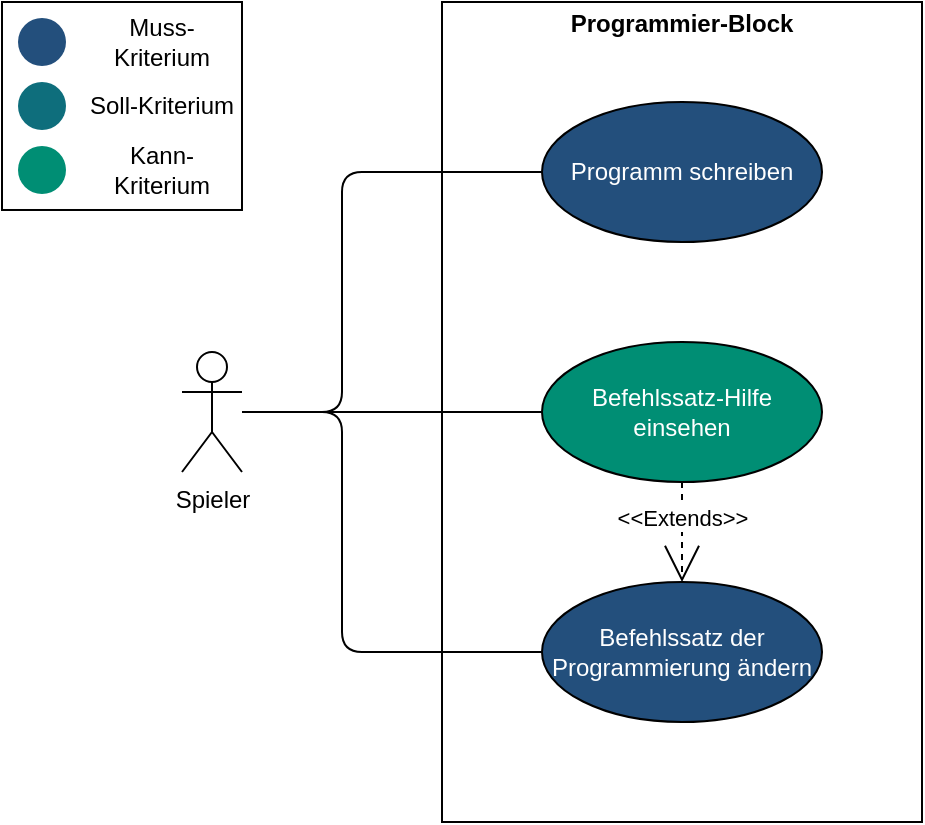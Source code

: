 <mxfile version="22.1.4" type="github">
  <diagram name="Seite-1" id="QqYlVoBG6kU6dthMpLXk">
    <mxGraphModel dx="1704" dy="471" grid="1" gridSize="10" guides="1" tooltips="1" connect="1" arrows="1" fold="1" page="1" pageScale="1" pageWidth="827" pageHeight="1169" math="0" shadow="0">
      <root>
        <mxCell id="0" />
        <mxCell id="1" parent="0" />
        <mxCell id="9Y9J-UEAxCPge8LL9L1X-1" value="&lt;p style=&quot;margin: 0px ; margin-top: 4px ; text-align: center&quot;&gt;&lt;b&gt;Programmier-Block&lt;/b&gt;&lt;/p&gt;&lt;div style=&quot;height: 2px&quot;&gt;&lt;/div&gt;" style="verticalAlign=top;align=left;overflow=fill;fontSize=12;fontFamily=Helvetica;html=1;" parent="1" vertex="1">
          <mxGeometry x="130" width="240" height="410" as="geometry" />
        </mxCell>
        <mxCell id="2_NRH9Znsnw-WcC0HDQT-1" style="edgeStyle=orthogonalEdgeStyle;rounded=1;orthogonalLoop=1;jettySize=auto;html=1;endArrow=none;endFill=0;strokeColor=default;" parent="1" source="9Y9J-UEAxCPge8LL9L1X-7" target="9Y9J-UEAxCPge8LL9L1X-9" edge="1">
          <mxGeometry relative="1" as="geometry">
            <Array as="points">
              <mxPoint x="80" y="205" />
              <mxPoint x="80" y="85" />
            </Array>
          </mxGeometry>
        </mxCell>
        <mxCell id="2_NRH9Znsnw-WcC0HDQT-2" style="edgeStyle=orthogonalEdgeStyle;shape=connector;rounded=1;orthogonalLoop=1;jettySize=auto;html=1;labelBackgroundColor=default;strokeColor=default;align=center;verticalAlign=middle;fontFamily=Helvetica;fontSize=11;fontColor=default;endArrow=none;endFill=0;" parent="1" source="9Y9J-UEAxCPge8LL9L1X-7" target="9Y9J-UEAxCPge8LL9L1X-18" edge="1">
          <mxGeometry relative="1" as="geometry">
            <Array as="points">
              <mxPoint x="50" y="205" />
              <mxPoint x="50" y="205" />
            </Array>
          </mxGeometry>
        </mxCell>
        <mxCell id="2_NRH9Znsnw-WcC0HDQT-3" style="edgeStyle=orthogonalEdgeStyle;shape=connector;rounded=1;orthogonalLoop=1;jettySize=auto;html=1;labelBackgroundColor=default;strokeColor=default;align=center;verticalAlign=middle;fontFamily=Helvetica;fontSize=11;fontColor=default;endArrow=none;endFill=0;" parent="1" source="9Y9J-UEAxCPge8LL9L1X-7" target="9Y9J-UEAxCPge8LL9L1X-16" edge="1">
          <mxGeometry relative="1" as="geometry">
            <Array as="points">
              <mxPoint x="80" y="205" />
              <mxPoint x="80" y="325" />
            </Array>
          </mxGeometry>
        </mxCell>
        <mxCell id="9Y9J-UEAxCPge8LL9L1X-7" value="Spieler" style="shape=umlActor;verticalLabelPosition=bottom;labelBackgroundColor=#ffffff;verticalAlign=top;html=1;outlineConnect=0;" parent="1" vertex="1">
          <mxGeometry y="175" width="30" height="60" as="geometry" />
        </mxCell>
        <mxCell id="9Y9J-UEAxCPge8LL9L1X-9" value="Programm schreiben" style="ellipse;whiteSpace=wrap;html=1;fillColor=#234f7c;fontColor=#FFFFFF;" parent="1" vertex="1">
          <mxGeometry x="180" y="50" width="140" height="70" as="geometry" />
        </mxCell>
        <mxCell id="9Y9J-UEAxCPge8LL9L1X-16" value="Befehlssatz der Programmierung ändern" style="ellipse;whiteSpace=wrap;html=1;fillColor=#234f7c;fontColor=#FFFFFF;" parent="1" vertex="1">
          <mxGeometry x="180" y="290" width="140" height="70" as="geometry" />
        </mxCell>
        <mxCell id="9Y9J-UEAxCPge8LL9L1X-18" value="Befehlssatz-Hilfe einsehen" style="ellipse;whiteSpace=wrap;html=1;fillColor=#008e74;fontColor=#FFFFFF;" parent="1" vertex="1">
          <mxGeometry x="180" y="170" width="140" height="70" as="geometry" />
        </mxCell>
        <mxCell id="9Y9J-UEAxCPge8LL9L1X-19" value="&amp;lt;&amp;lt;Extends&lt;span style=&quot;color: rgb(0 , 0 , 0)&quot;&gt;&amp;gt;&amp;gt;&lt;/span&gt;" style="endArrow=open;endSize=16;endFill=0;html=1;dashed=1;" parent="1" source="9Y9J-UEAxCPge8LL9L1X-18" target="9Y9J-UEAxCPge8LL9L1X-16" edge="1">
          <mxGeometry x="-0.307" width="160" relative="1" as="geometry">
            <mxPoint x="455.5" y="639" as="sourcePoint" />
            <mxPoint x="271.452" y="606.322" as="targetPoint" />
            <mxPoint as="offset" />
          </mxGeometry>
        </mxCell>
        <mxCell id="d60zhM7Ul9lputQ3Dv5v-1" value="" style="group;aspect=fixed;" parent="1" vertex="1" connectable="0">
          <mxGeometry x="-90" width="120" height="104" as="geometry" />
        </mxCell>
        <mxCell id="d60zhM7Ul9lputQ3Dv5v-2" value="" style="ellipse;whiteSpace=wrap;html=1;strokeColor=none;fillColor=#234F7C;" parent="d60zhM7Ul9lputQ3Dv5v-1" vertex="1">
          <mxGeometry x="8" y="8" width="24" height="24" as="geometry" />
        </mxCell>
        <mxCell id="d60zhM7Ul9lputQ3Dv5v-3" value="" style="ellipse;whiteSpace=wrap;html=1;strokeColor=none;fillColor=#0E6E7C;" parent="d60zhM7Ul9lputQ3Dv5v-1" vertex="1">
          <mxGeometry x="8" y="40.0" width="24" height="24" as="geometry" />
        </mxCell>
        <mxCell id="d60zhM7Ul9lputQ3Dv5v-4" value="" style="ellipse;whiteSpace=wrap;html=1;strokeColor=none;fillColor=#008E74;" parent="d60zhM7Ul9lputQ3Dv5v-1" vertex="1">
          <mxGeometry x="8" y="72.0" width="24" height="24" as="geometry" />
        </mxCell>
        <mxCell id="d60zhM7Ul9lputQ3Dv5v-5" value="Muss-Kriterium" style="text;html=1;strokeColor=none;fillColor=none;align=center;verticalAlign=middle;whiteSpace=wrap;rounded=0;" parent="d60zhM7Ul9lputQ3Dv5v-1" vertex="1">
          <mxGeometry x="40" y="8" width="80" height="24" as="geometry" />
        </mxCell>
        <mxCell id="d60zhM7Ul9lputQ3Dv5v-6" value="Soll-Kriterium" style="text;html=1;strokeColor=none;fillColor=none;align=center;verticalAlign=middle;whiteSpace=wrap;rounded=0;" parent="d60zhM7Ul9lputQ3Dv5v-1" vertex="1">
          <mxGeometry x="40" y="40.0" width="80" height="24" as="geometry" />
        </mxCell>
        <mxCell id="d60zhM7Ul9lputQ3Dv5v-7" value="Kann-Kriterium" style="text;html=1;strokeColor=none;fillColor=none;align=center;verticalAlign=middle;whiteSpace=wrap;rounded=0;" parent="d60zhM7Ul9lputQ3Dv5v-1" vertex="1">
          <mxGeometry x="40" y="72.0" width="80" height="24" as="geometry" />
        </mxCell>
        <mxCell id="d60zhM7Ul9lputQ3Dv5v-8" value="" style="rounded=0;whiteSpace=wrap;html=1;fillColor=none;aspect=fixed;" parent="d60zhM7Ul9lputQ3Dv5v-1" vertex="1">
          <mxGeometry width="119.995" height="103.996" as="geometry" />
        </mxCell>
      </root>
    </mxGraphModel>
  </diagram>
</mxfile>
